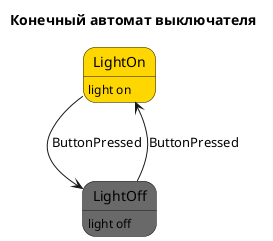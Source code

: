 @startuml
title Конечный автомат выключателя

state LightOn #Gold : light on
state LightOff #DimGray : light off

LightOn --> LightOff : ButtonPressed
LightOff --> LightOn  : ButtonPressed

@enduml